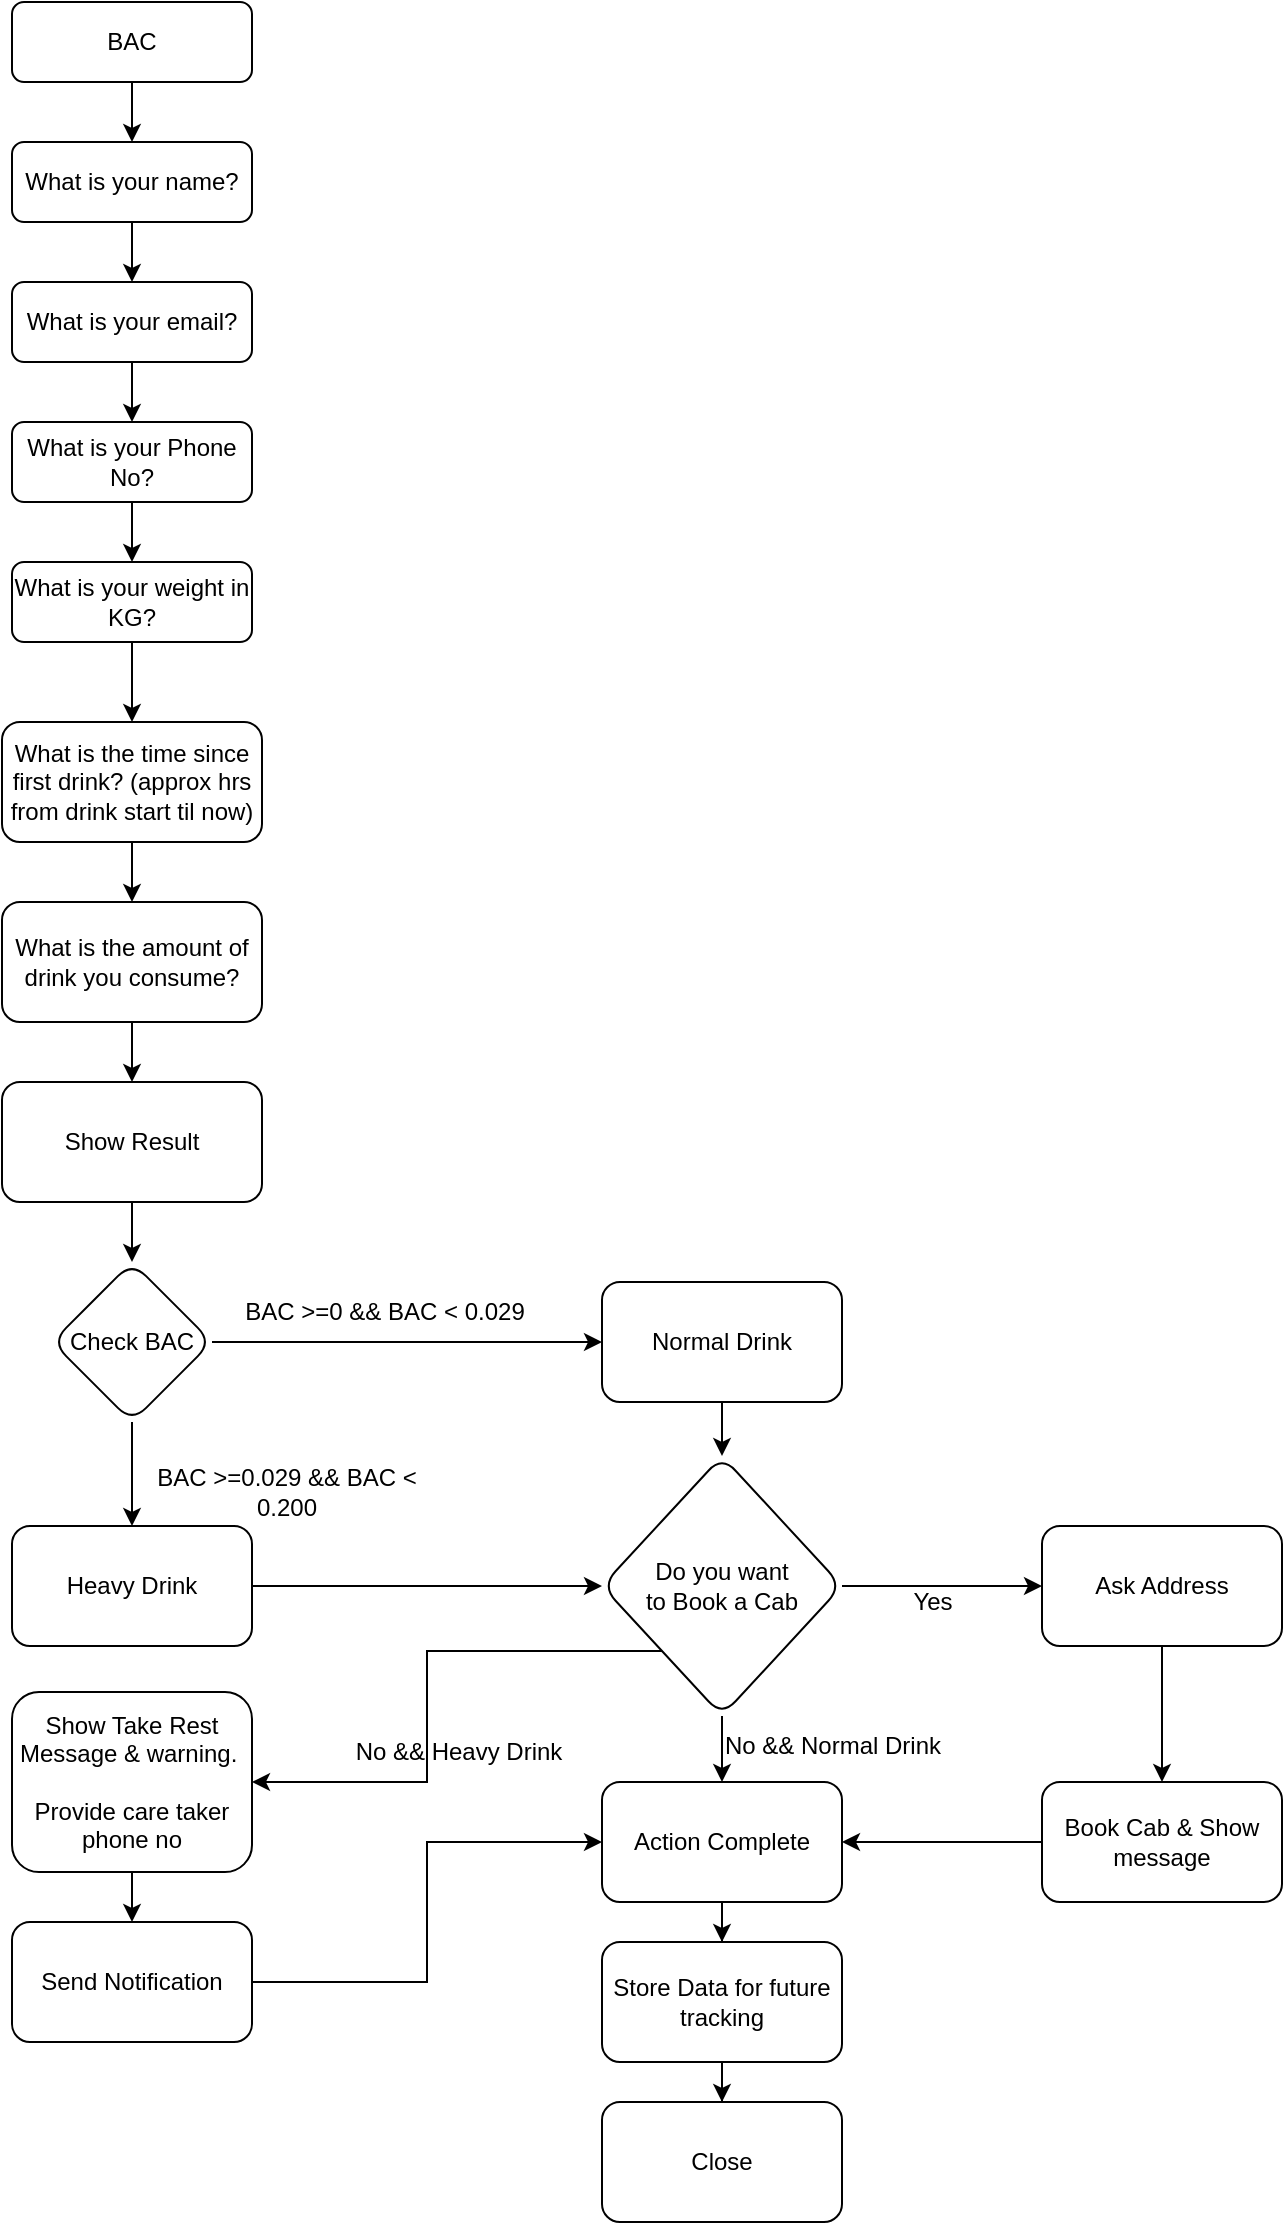 <mxfile version="21.1.1" type="github">
  <diagram id="C5RBs43oDa-KdzZeNtuy" name="Page-1">
    <mxGraphModel dx="780" dy="410" grid="1" gridSize="10" guides="1" tooltips="1" connect="1" arrows="1" fold="1" page="1" pageScale="1" pageWidth="827" pageHeight="1169" math="0" shadow="0">
      <root>
        <mxCell id="WIyWlLk6GJQsqaUBKTNV-0" />
        <mxCell id="WIyWlLk6GJQsqaUBKTNV-1" parent="WIyWlLk6GJQsqaUBKTNV-0" />
        <mxCell id="RyZNCgzlQGEo0C-rfPGr-2" value="" style="edgeStyle=orthogonalEdgeStyle;rounded=0;orthogonalLoop=1;jettySize=auto;html=1;" edge="1" parent="WIyWlLk6GJQsqaUBKTNV-1" source="RyZNCgzlQGEo0C-rfPGr-0" target="RyZNCgzlQGEo0C-rfPGr-1">
          <mxGeometry relative="1" as="geometry" />
        </mxCell>
        <mxCell id="RyZNCgzlQGEo0C-rfPGr-0" value="BAC" style="rounded=1;whiteSpace=wrap;html=1;fontSize=12;glass=0;strokeWidth=1;shadow=0;" vertex="1" parent="WIyWlLk6GJQsqaUBKTNV-1">
          <mxGeometry x="155" y="40" width="120" height="40" as="geometry" />
        </mxCell>
        <mxCell id="RyZNCgzlQGEo0C-rfPGr-6" value="" style="edgeStyle=orthogonalEdgeStyle;rounded=0;orthogonalLoop=1;jettySize=auto;html=1;" edge="1" parent="WIyWlLk6GJQsqaUBKTNV-1" source="RyZNCgzlQGEo0C-rfPGr-1" target="RyZNCgzlQGEo0C-rfPGr-5">
          <mxGeometry relative="1" as="geometry" />
        </mxCell>
        <mxCell id="RyZNCgzlQGEo0C-rfPGr-1" value="What is your name?" style="rounded=1;whiteSpace=wrap;html=1;fontSize=12;glass=0;strokeWidth=1;shadow=0;" vertex="1" parent="WIyWlLk6GJQsqaUBKTNV-1">
          <mxGeometry x="155" y="110" width="120" height="40" as="geometry" />
        </mxCell>
        <mxCell id="RyZNCgzlQGEo0C-rfPGr-8" value="" style="edgeStyle=orthogonalEdgeStyle;rounded=0;orthogonalLoop=1;jettySize=auto;html=1;" edge="1" parent="WIyWlLk6GJQsqaUBKTNV-1" source="RyZNCgzlQGEo0C-rfPGr-5" target="RyZNCgzlQGEo0C-rfPGr-7">
          <mxGeometry relative="1" as="geometry" />
        </mxCell>
        <mxCell id="RyZNCgzlQGEo0C-rfPGr-5" value="What is your email?" style="rounded=1;whiteSpace=wrap;html=1;fontSize=12;glass=0;strokeWidth=1;shadow=0;" vertex="1" parent="WIyWlLk6GJQsqaUBKTNV-1">
          <mxGeometry x="155" y="180" width="120" height="40" as="geometry" />
        </mxCell>
        <mxCell id="RyZNCgzlQGEo0C-rfPGr-10" value="" style="edgeStyle=orthogonalEdgeStyle;rounded=0;orthogonalLoop=1;jettySize=auto;html=1;" edge="1" parent="WIyWlLk6GJQsqaUBKTNV-1" source="RyZNCgzlQGEo0C-rfPGr-7" target="RyZNCgzlQGEo0C-rfPGr-9">
          <mxGeometry relative="1" as="geometry" />
        </mxCell>
        <mxCell id="RyZNCgzlQGEo0C-rfPGr-7" value="What is your Phone No?" style="rounded=1;whiteSpace=wrap;html=1;fontSize=12;glass=0;strokeWidth=1;shadow=0;" vertex="1" parent="WIyWlLk6GJQsqaUBKTNV-1">
          <mxGeometry x="155" y="250" width="120" height="40" as="geometry" />
        </mxCell>
        <mxCell id="RyZNCgzlQGEo0C-rfPGr-12" value="" style="edgeStyle=orthogonalEdgeStyle;rounded=0;orthogonalLoop=1;jettySize=auto;html=1;" edge="1" parent="WIyWlLk6GJQsqaUBKTNV-1" source="RyZNCgzlQGEo0C-rfPGr-9" target="RyZNCgzlQGEo0C-rfPGr-11">
          <mxGeometry relative="1" as="geometry" />
        </mxCell>
        <mxCell id="RyZNCgzlQGEo0C-rfPGr-9" value="What is your weight in KG?" style="rounded=1;whiteSpace=wrap;html=1;fontSize=12;glass=0;strokeWidth=1;shadow=0;" vertex="1" parent="WIyWlLk6GJQsqaUBKTNV-1">
          <mxGeometry x="155" y="320" width="120" height="40" as="geometry" />
        </mxCell>
        <mxCell id="RyZNCgzlQGEo0C-rfPGr-14" value="" style="edgeStyle=orthogonalEdgeStyle;rounded=0;orthogonalLoop=1;jettySize=auto;html=1;" edge="1" parent="WIyWlLk6GJQsqaUBKTNV-1" source="RyZNCgzlQGEo0C-rfPGr-11" target="RyZNCgzlQGEo0C-rfPGr-13">
          <mxGeometry relative="1" as="geometry" />
        </mxCell>
        <mxCell id="RyZNCgzlQGEo0C-rfPGr-11" value="What is the time since first drink? (approx hrs from drink start til now)" style="rounded=1;whiteSpace=wrap;html=1;fontSize=12;glass=0;strokeWidth=1;shadow=0;" vertex="1" parent="WIyWlLk6GJQsqaUBKTNV-1">
          <mxGeometry x="150" y="400" width="130" height="60" as="geometry" />
        </mxCell>
        <mxCell id="RyZNCgzlQGEo0C-rfPGr-21" value="" style="edgeStyle=orthogonalEdgeStyle;rounded=0;orthogonalLoop=1;jettySize=auto;html=1;" edge="1" parent="WIyWlLk6GJQsqaUBKTNV-1" source="RyZNCgzlQGEo0C-rfPGr-13" target="RyZNCgzlQGEo0C-rfPGr-20">
          <mxGeometry relative="1" as="geometry" />
        </mxCell>
        <mxCell id="RyZNCgzlQGEo0C-rfPGr-13" value="What is the amount of drink you consume?" style="rounded=1;whiteSpace=wrap;html=1;fontSize=12;glass=0;strokeWidth=1;shadow=0;" vertex="1" parent="WIyWlLk6GJQsqaUBKTNV-1">
          <mxGeometry x="150" y="490" width="130" height="60" as="geometry" />
        </mxCell>
        <mxCell id="RyZNCgzlQGEo0C-rfPGr-23" value="" style="edgeStyle=orthogonalEdgeStyle;rounded=0;orthogonalLoop=1;jettySize=auto;html=1;" edge="1" parent="WIyWlLk6GJQsqaUBKTNV-1" source="RyZNCgzlQGEo0C-rfPGr-20" target="RyZNCgzlQGEo0C-rfPGr-22">
          <mxGeometry relative="1" as="geometry" />
        </mxCell>
        <mxCell id="RyZNCgzlQGEo0C-rfPGr-20" value="Show Result" style="rounded=1;whiteSpace=wrap;html=1;fontSize=12;glass=0;strokeWidth=1;shadow=0;" vertex="1" parent="WIyWlLk6GJQsqaUBKTNV-1">
          <mxGeometry x="150" y="580" width="130" height="60" as="geometry" />
        </mxCell>
        <mxCell id="RyZNCgzlQGEo0C-rfPGr-25" value="" style="edgeStyle=orthogonalEdgeStyle;rounded=0;orthogonalLoop=1;jettySize=auto;html=1;" edge="1" parent="WIyWlLk6GJQsqaUBKTNV-1" source="RyZNCgzlQGEo0C-rfPGr-22" target="RyZNCgzlQGEo0C-rfPGr-24">
          <mxGeometry relative="1" as="geometry" />
        </mxCell>
        <mxCell id="RyZNCgzlQGEo0C-rfPGr-30" value="" style="edgeStyle=orthogonalEdgeStyle;rounded=0;orthogonalLoop=1;jettySize=auto;html=1;" edge="1" parent="WIyWlLk6GJQsqaUBKTNV-1" source="RyZNCgzlQGEo0C-rfPGr-22" target="RyZNCgzlQGEo0C-rfPGr-29">
          <mxGeometry relative="1" as="geometry" />
        </mxCell>
        <mxCell id="RyZNCgzlQGEo0C-rfPGr-22" value="Check BAC" style="rhombus;whiteSpace=wrap;html=1;rounded=1;glass=0;strokeWidth=1;shadow=0;" vertex="1" parent="WIyWlLk6GJQsqaUBKTNV-1">
          <mxGeometry x="175" y="670" width="80" height="80" as="geometry" />
        </mxCell>
        <mxCell id="RyZNCgzlQGEo0C-rfPGr-28" value="" style="edgeStyle=orthogonalEdgeStyle;rounded=0;orthogonalLoop=1;jettySize=auto;html=1;" edge="1" parent="WIyWlLk6GJQsqaUBKTNV-1" source="RyZNCgzlQGEo0C-rfPGr-24" target="RyZNCgzlQGEo0C-rfPGr-27">
          <mxGeometry relative="1" as="geometry" />
        </mxCell>
        <mxCell id="RyZNCgzlQGEo0C-rfPGr-24" value="Normal Drink" style="whiteSpace=wrap;html=1;rounded=1;glass=0;strokeWidth=1;shadow=0;" vertex="1" parent="WIyWlLk6GJQsqaUBKTNV-1">
          <mxGeometry x="450" y="680" width="120" height="60" as="geometry" />
        </mxCell>
        <mxCell id="RyZNCgzlQGEo0C-rfPGr-26" value="BAC &amp;gt;=0 &amp;amp;&amp;amp; BAC &amp;lt; 0.029" style="text;html=1;strokeColor=none;fillColor=none;align=center;verticalAlign=middle;whiteSpace=wrap;rounded=0;" vertex="1" parent="WIyWlLk6GJQsqaUBKTNV-1">
          <mxGeometry x="269" y="680" width="145" height="30" as="geometry" />
        </mxCell>
        <mxCell id="RyZNCgzlQGEo0C-rfPGr-34" value="" style="edgeStyle=orthogonalEdgeStyle;rounded=0;orthogonalLoop=1;jettySize=auto;html=1;" edge="1" parent="WIyWlLk6GJQsqaUBKTNV-1" source="RyZNCgzlQGEo0C-rfPGr-27" target="RyZNCgzlQGEo0C-rfPGr-33">
          <mxGeometry relative="1" as="geometry" />
        </mxCell>
        <mxCell id="RyZNCgzlQGEo0C-rfPGr-40" style="edgeStyle=orthogonalEdgeStyle;rounded=0;orthogonalLoop=1;jettySize=auto;html=1;exitX=0;exitY=1;exitDx=0;exitDy=0;entryX=1;entryY=0.5;entryDx=0;entryDy=0;" edge="1" parent="WIyWlLk6GJQsqaUBKTNV-1" source="RyZNCgzlQGEo0C-rfPGr-27" target="RyZNCgzlQGEo0C-rfPGr-37">
          <mxGeometry relative="1" as="geometry" />
        </mxCell>
        <mxCell id="RyZNCgzlQGEo0C-rfPGr-46" value="" style="edgeStyle=orthogonalEdgeStyle;rounded=0;orthogonalLoop=1;jettySize=auto;html=1;" edge="1" parent="WIyWlLk6GJQsqaUBKTNV-1" source="RyZNCgzlQGEo0C-rfPGr-27" target="RyZNCgzlQGEo0C-rfPGr-45">
          <mxGeometry relative="1" as="geometry" />
        </mxCell>
        <mxCell id="RyZNCgzlQGEo0C-rfPGr-27" value="Do you want &lt;br&gt;to Book a Cab" style="rhombus;whiteSpace=wrap;html=1;rounded=1;glass=0;strokeWidth=1;shadow=0;" vertex="1" parent="WIyWlLk6GJQsqaUBKTNV-1">
          <mxGeometry x="450" y="767" width="120" height="130" as="geometry" />
        </mxCell>
        <mxCell id="RyZNCgzlQGEo0C-rfPGr-32" style="edgeStyle=orthogonalEdgeStyle;rounded=0;orthogonalLoop=1;jettySize=auto;html=1;" edge="1" parent="WIyWlLk6GJQsqaUBKTNV-1" source="RyZNCgzlQGEo0C-rfPGr-29" target="RyZNCgzlQGEo0C-rfPGr-27">
          <mxGeometry relative="1" as="geometry" />
        </mxCell>
        <mxCell id="RyZNCgzlQGEo0C-rfPGr-29" value="Heavy Drink" style="whiteSpace=wrap;html=1;rounded=1;glass=0;strokeWidth=1;shadow=0;" vertex="1" parent="WIyWlLk6GJQsqaUBKTNV-1">
          <mxGeometry x="155" y="802" width="120" height="60" as="geometry" />
        </mxCell>
        <mxCell id="RyZNCgzlQGEo0C-rfPGr-31" value="BAC &amp;gt;=0.029 &amp;amp;&amp;amp; BAC &amp;lt; 0.200" style="text;html=1;strokeColor=none;fillColor=none;align=center;verticalAlign=middle;whiteSpace=wrap;rounded=0;" vertex="1" parent="WIyWlLk6GJQsqaUBKTNV-1">
          <mxGeometry x="220" y="770" width="145" height="30" as="geometry" />
        </mxCell>
        <mxCell id="RyZNCgzlQGEo0C-rfPGr-52" value="" style="edgeStyle=orthogonalEdgeStyle;rounded=0;orthogonalLoop=1;jettySize=auto;html=1;" edge="1" parent="WIyWlLk6GJQsqaUBKTNV-1" source="RyZNCgzlQGEo0C-rfPGr-33" target="RyZNCgzlQGEo0C-rfPGr-51">
          <mxGeometry relative="1" as="geometry" />
        </mxCell>
        <mxCell id="RyZNCgzlQGEo0C-rfPGr-33" value="Action Complete" style="whiteSpace=wrap;html=1;rounded=1;glass=0;strokeWidth=1;shadow=0;" vertex="1" parent="WIyWlLk6GJQsqaUBKTNV-1">
          <mxGeometry x="450" y="930" width="120" height="60" as="geometry" />
        </mxCell>
        <mxCell id="RyZNCgzlQGEo0C-rfPGr-36" value="No &amp;amp;&amp;amp; Normal Drink" style="text;html=1;align=center;verticalAlign=middle;resizable=0;points=[];autosize=1;strokeColor=none;fillColor=none;" vertex="1" parent="WIyWlLk6GJQsqaUBKTNV-1">
          <mxGeometry x="500" y="897" width="130" height="30" as="geometry" />
        </mxCell>
        <mxCell id="RyZNCgzlQGEo0C-rfPGr-37" value="Show Take Rest Message &amp;amp; warning.&amp;nbsp;&lt;br&gt;&lt;br&gt;Provide care taker phone no" style="whiteSpace=wrap;html=1;rounded=1;glass=0;strokeWidth=1;shadow=0;" vertex="1" parent="WIyWlLk6GJQsqaUBKTNV-1">
          <mxGeometry x="155" y="885" width="120" height="90" as="geometry" />
        </mxCell>
        <mxCell id="RyZNCgzlQGEo0C-rfPGr-39" value="No &amp;amp;&amp;amp; Heavy Drink" style="text;html=1;align=center;verticalAlign=middle;resizable=0;points=[];autosize=1;strokeColor=none;fillColor=none;" vertex="1" parent="WIyWlLk6GJQsqaUBKTNV-1">
          <mxGeometry x="313" y="900" width="130" height="30" as="geometry" />
        </mxCell>
        <mxCell id="RyZNCgzlQGEo0C-rfPGr-44" style="edgeStyle=orthogonalEdgeStyle;rounded=0;orthogonalLoop=1;jettySize=auto;html=1;entryX=0;entryY=0.5;entryDx=0;entryDy=0;" edge="1" parent="WIyWlLk6GJQsqaUBKTNV-1" source="RyZNCgzlQGEo0C-rfPGr-43" target="RyZNCgzlQGEo0C-rfPGr-33">
          <mxGeometry relative="1" as="geometry" />
        </mxCell>
        <mxCell id="RyZNCgzlQGEo0C-rfPGr-49" value="" style="edgeStyle=orthogonalEdgeStyle;rounded=0;orthogonalLoop=1;jettySize=auto;html=1;" edge="1" parent="WIyWlLk6GJQsqaUBKTNV-1" source="RyZNCgzlQGEo0C-rfPGr-45" target="RyZNCgzlQGEo0C-rfPGr-48">
          <mxGeometry relative="1" as="geometry" />
        </mxCell>
        <mxCell id="RyZNCgzlQGEo0C-rfPGr-45" value="Ask Address" style="whiteSpace=wrap;html=1;rounded=1;glass=0;strokeWidth=1;shadow=0;" vertex="1" parent="WIyWlLk6GJQsqaUBKTNV-1">
          <mxGeometry x="670" y="802" width="120" height="60" as="geometry" />
        </mxCell>
        <mxCell id="RyZNCgzlQGEo0C-rfPGr-47" value="Yes" style="text;html=1;align=center;verticalAlign=middle;resizable=0;points=[];autosize=1;strokeColor=none;fillColor=none;" vertex="1" parent="WIyWlLk6GJQsqaUBKTNV-1">
          <mxGeometry x="595" y="825" width="40" height="30" as="geometry" />
        </mxCell>
        <mxCell id="RyZNCgzlQGEo0C-rfPGr-50" style="edgeStyle=orthogonalEdgeStyle;rounded=0;orthogonalLoop=1;jettySize=auto;html=1;entryX=1;entryY=0.5;entryDx=0;entryDy=0;" edge="1" parent="WIyWlLk6GJQsqaUBKTNV-1" source="RyZNCgzlQGEo0C-rfPGr-48" target="RyZNCgzlQGEo0C-rfPGr-33">
          <mxGeometry relative="1" as="geometry" />
        </mxCell>
        <mxCell id="RyZNCgzlQGEo0C-rfPGr-48" value="Book Cab &amp;amp; Show message" style="whiteSpace=wrap;html=1;rounded=1;glass=0;strokeWidth=1;shadow=0;" vertex="1" parent="WIyWlLk6GJQsqaUBKTNV-1">
          <mxGeometry x="670" y="930" width="120" height="60" as="geometry" />
        </mxCell>
        <mxCell id="RyZNCgzlQGEo0C-rfPGr-54" value="" style="edgeStyle=orthogonalEdgeStyle;rounded=0;orthogonalLoop=1;jettySize=auto;html=1;" edge="1" parent="WIyWlLk6GJQsqaUBKTNV-1" source="RyZNCgzlQGEo0C-rfPGr-51" target="RyZNCgzlQGEo0C-rfPGr-53">
          <mxGeometry relative="1" as="geometry" />
        </mxCell>
        <mxCell id="RyZNCgzlQGEo0C-rfPGr-51" value="Store Data for future tracking" style="whiteSpace=wrap;html=1;rounded=1;glass=0;strokeWidth=1;shadow=0;" vertex="1" parent="WIyWlLk6GJQsqaUBKTNV-1">
          <mxGeometry x="450" y="1010" width="120" height="60" as="geometry" />
        </mxCell>
        <mxCell id="RyZNCgzlQGEo0C-rfPGr-53" value="Close" style="whiteSpace=wrap;html=1;rounded=1;glass=0;strokeWidth=1;shadow=0;" vertex="1" parent="WIyWlLk6GJQsqaUBKTNV-1">
          <mxGeometry x="450" y="1090" width="120" height="60" as="geometry" />
        </mxCell>
        <mxCell id="RyZNCgzlQGEo0C-rfPGr-55" value="" style="edgeStyle=orthogonalEdgeStyle;rounded=0;orthogonalLoop=1;jettySize=auto;html=1;" edge="1" parent="WIyWlLk6GJQsqaUBKTNV-1" source="RyZNCgzlQGEo0C-rfPGr-37" target="RyZNCgzlQGEo0C-rfPGr-43">
          <mxGeometry relative="1" as="geometry">
            <mxPoint x="215" y="975" as="sourcePoint" />
            <mxPoint x="215" y="1050" as="targetPoint" />
          </mxGeometry>
        </mxCell>
        <mxCell id="RyZNCgzlQGEo0C-rfPGr-43" value="Send Notification" style="rounded=1;whiteSpace=wrap;html=1;" vertex="1" parent="WIyWlLk6GJQsqaUBKTNV-1">
          <mxGeometry x="155" y="1000" width="120" height="60" as="geometry" />
        </mxCell>
      </root>
    </mxGraphModel>
  </diagram>
</mxfile>
